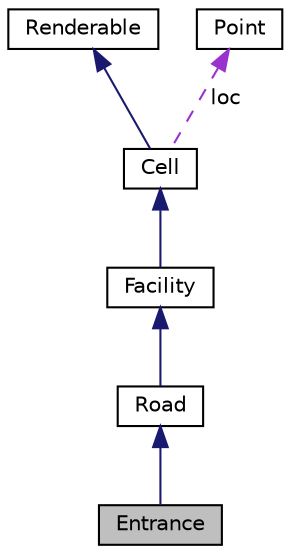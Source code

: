 digraph "Entrance"
{
  edge [fontname="Helvetica",fontsize="10",labelfontname="Helvetica",labelfontsize="10"];
  node [fontname="Helvetica",fontsize="10",shape=record];
  Node1 [label="Entrance",height=0.2,width=0.4,color="black", fillcolor="grey75", style="filled", fontcolor="black"];
  Node2 -> Node1 [dir="back",color="midnightblue",fontsize="10",style="solid",fontname="Helvetica"];
  Node2 [label="Road",height=0.2,width=0.4,color="black", fillcolor="white", style="filled",URL="$classRoad.html"];
  Node3 -> Node2 [dir="back",color="midnightblue",fontsize="10",style="solid",fontname="Helvetica"];
  Node3 [label="Facility",height=0.2,width=0.4,color="black", fillcolor="white", style="filled",URL="$classFacility.html"];
  Node4 -> Node3 [dir="back",color="midnightblue",fontsize="10",style="solid",fontname="Helvetica"];
  Node4 [label="Cell",height=0.2,width=0.4,color="black", fillcolor="white", style="filled",URL="$classCell.html"];
  Node5 -> Node4 [dir="back",color="midnightblue",fontsize="10",style="solid",fontname="Helvetica"];
  Node5 [label="Renderable",height=0.2,width=0.4,color="black", fillcolor="white", style="filled",URL="$classRenderable.html"];
  Node6 -> Node4 [dir="back",color="darkorchid3",fontsize="10",style="dashed",label=" loc" ,fontname="Helvetica"];
  Node6 [label="Point",height=0.2,width=0.4,color="black", fillcolor="white", style="filled",URL="$classPoint.html"];
}
